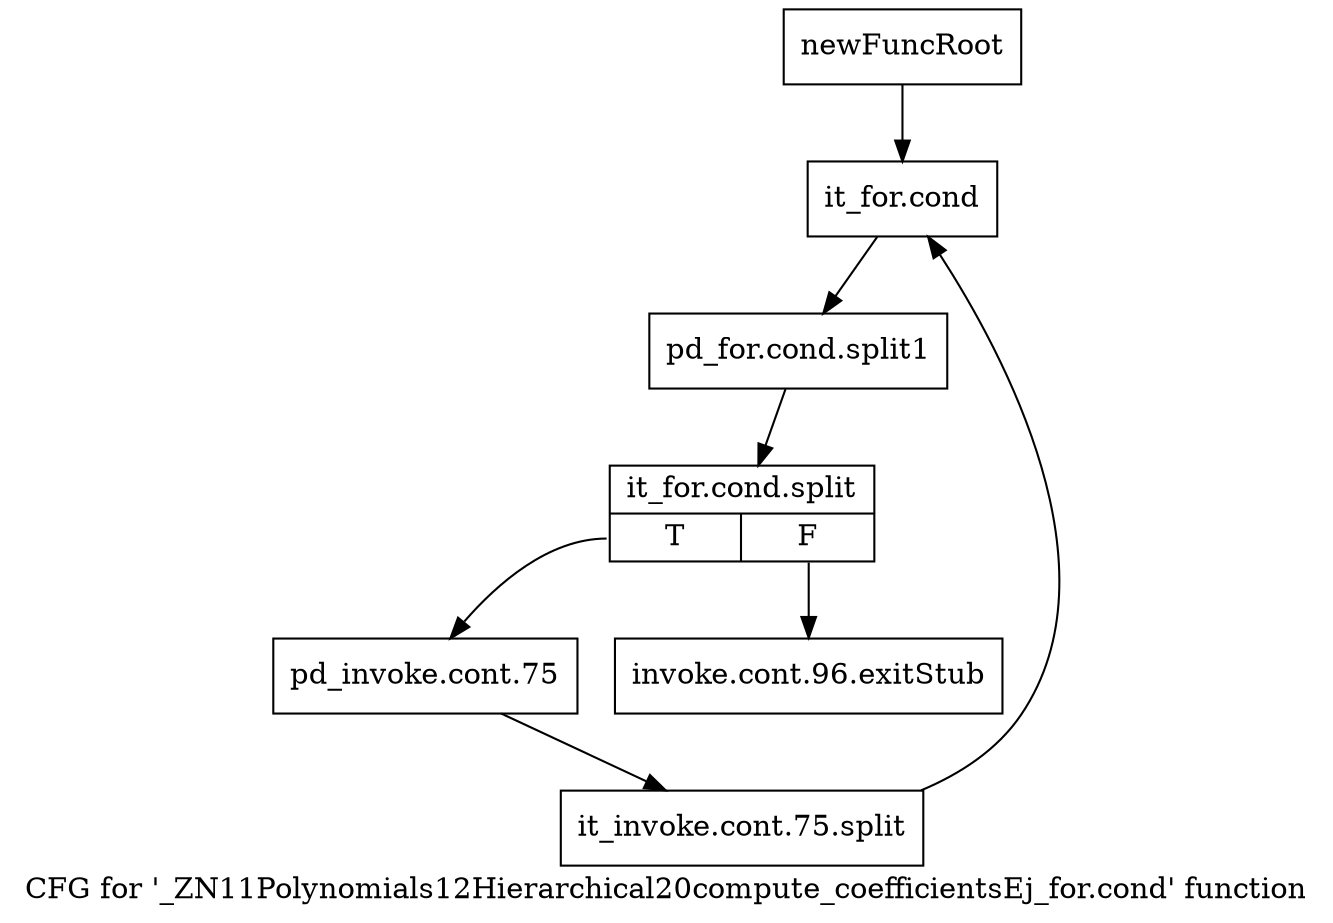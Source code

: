 digraph "CFG for '_ZN11Polynomials12Hierarchical20compute_coefficientsEj_for.cond' function" {
	label="CFG for '_ZN11Polynomials12Hierarchical20compute_coefficientsEj_for.cond' function";

	Node0x9602170 [shape=record,label="{newFuncRoot}"];
	Node0x9602170 -> Node0x9602210;
	Node0x96021c0 [shape=record,label="{invoke.cont.96.exitStub}"];
	Node0x9602210 [shape=record,label="{it_for.cond}"];
	Node0x9602210 -> Node0xab1b900;
	Node0xab1b900 [shape=record,label="{pd_for.cond.split1}"];
	Node0xab1b900 -> Node0xba7b830;
	Node0xba7b830 [shape=record,label="{it_for.cond.split|{<s0>T|<s1>F}}"];
	Node0xba7b830:s0 -> Node0x9602260;
	Node0xba7b830:s1 -> Node0x96021c0;
	Node0x9602260 [shape=record,label="{pd_invoke.cont.75}"];
	Node0x9602260 -> Node0xaadfe00;
	Node0xaadfe00 [shape=record,label="{it_invoke.cont.75.split}"];
	Node0xaadfe00 -> Node0x9602210;
}
